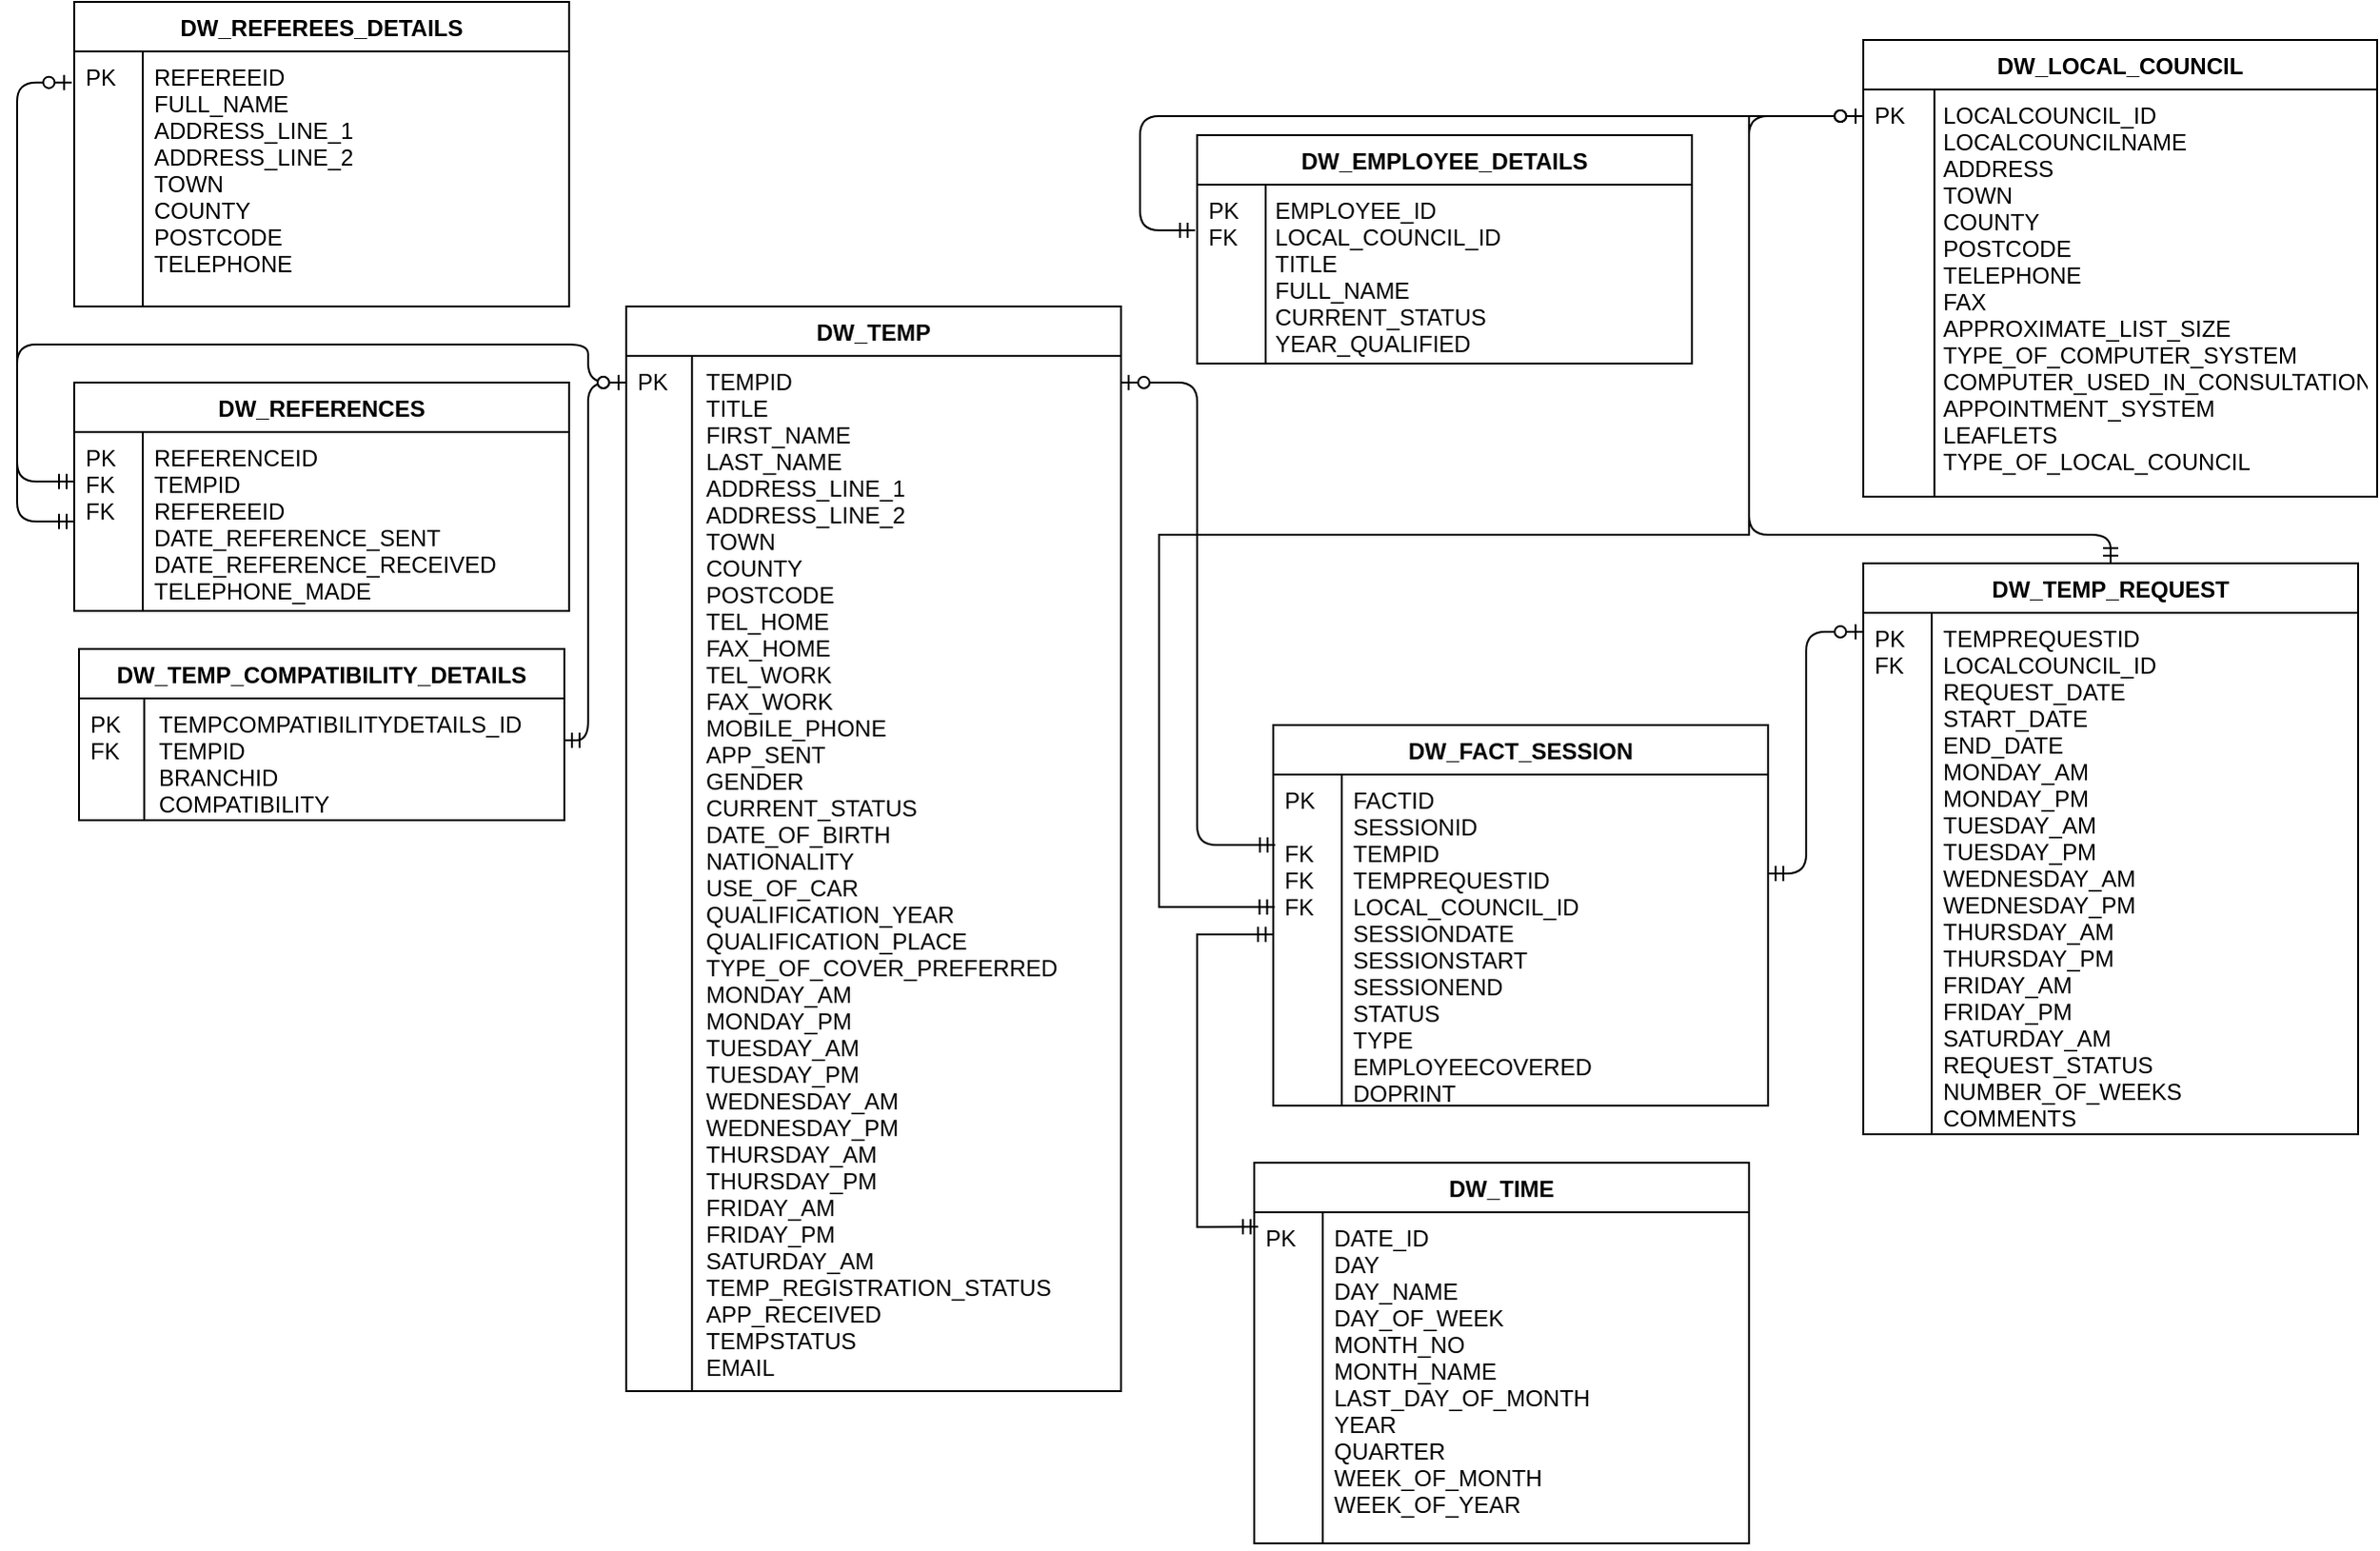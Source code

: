 <mxfile version="12.9.6"><diagram id="C5RBs43oDa-KdzZeNtuy" name="Page-1"><mxGraphModel dx="782" dy="478" grid="1" gridSize="10" guides="1" tooltips="1" connect="1" arrows="1" fold="1" page="1" pageScale="1" pageWidth="827" pageHeight="1169" math="0" shadow="0"><root><mxCell id="WIyWlLk6GJQsqaUBKTNV-0"/><mxCell id="WIyWlLk6GJQsqaUBKTNV-1" parent="WIyWlLk6GJQsqaUBKTNV-0"/><mxCell id="_ytcjGYFlT1w3TPQehdn-51" style="edgeStyle=orthogonalEdgeStyle;rounded=1;orthogonalLoop=1;jettySize=auto;html=1;entryX=0;entryY=0.277;entryDx=0;entryDy=0;entryPerimeter=0;startArrow=ERzeroToOne;startFill=1;endArrow=ERmandOne;endFill=0;" parent="WIyWlLk6GJQsqaUBKTNV-1" source="zkfFHV4jXpPFQw0GAbJ--64" target="_ytcjGYFlT1w3TPQehdn-48" edge="1"><mxGeometry relative="1" as="geometry"><Array as="points"><mxPoint x="380" y="350"/><mxPoint x="380" y="330"/><mxPoint x="80" y="330"/><mxPoint x="80" y="402"/></Array></mxGeometry></mxCell><mxCell id="_ytcjGYFlT1w3TPQehdn-58" style="edgeStyle=orthogonalEdgeStyle;rounded=1;orthogonalLoop=1;jettySize=auto;html=1;startArrow=ERzeroToOne;startFill=1;endArrow=ERmandOne;endFill=0;" parent="WIyWlLk6GJQsqaUBKTNV-1" source="zkfFHV4jXpPFQw0GAbJ--64" edge="1"><mxGeometry relative="1" as="geometry"><Array as="points"><mxPoint x="700" y="350"/><mxPoint x="700" y="593"/></Array><mxPoint x="741" y="593" as="targetPoint"/></mxGeometry></mxCell><mxCell id="zkfFHV4jXpPFQw0GAbJ--64" value="DW_TEMP" style="swimlane;fontStyle=1;childLayout=stackLayout;horizontal=1;startSize=26;horizontalStack=0;resizeParent=1;resizeLast=0;collapsible=1;marginBottom=0;rounded=0;shadow=0;strokeWidth=1;" parent="WIyWlLk6GJQsqaUBKTNV-1" vertex="1"><mxGeometry x="400" y="310" width="260" height="570" as="geometry"><mxRectangle x="260" y="270" width="160" height="26" as="alternateBounds"/></mxGeometry></mxCell><mxCell id="zkfFHV4jXpPFQw0GAbJ--65" value="TEMPID&#10;TITLE&#10;FIRST_NAME&#10;LAST_NAME&#10;ADDRESS_LINE_1&#10;ADDRESS_LINE_2&#10;TOWN&#10;COUNTY&#10;POSTCODE&#10;TEL_HOME&#10;FAX_HOME&#10;TEL_WORK&#10;FAX_WORK&#10;MOBILE_PHONE&#10;APP_SENT&#10;GENDER&#10;CURRENT_STATUS&#10;DATE_OF_BIRTH&#10;NATIONALITY&#10;USE_OF_CAR&#10;QUALIFICATION_YEAR&#10;QUALIFICATION_PLACE&#10;TYPE_OF_COVER_PREFERRED&#10;MONDAY_AM&#10;MONDAY_PM&#10;TUESDAY_AM&#10;TUESDAY_PM&#10;WEDNESDAY_AM&#10;WEDNESDAY_PM&#10;THURSDAY_AM&#10;THURSDAY_PM&#10;FRIDAY_AM&#10;FRIDAY_PM&#10;SATURDAY_AM&#10;TEMP_REGISTRATION_STATUS&#10;APP_RECEIVED&#10;TEMPSTATUS&#10;EMAIL" style="shape=partialRectangle;top=0;left=0;right=0;bottom=1;align=left;verticalAlign=top;fillColor=none;spacingLeft=40;spacingRight=4;overflow=hidden;rotatable=0;points=[[0,0.5],[1,0.5]];portConstraint=eastwest;dropTarget=0;rounded=0;shadow=0;strokeWidth=1;fontStyle=0" parent="zkfFHV4jXpPFQw0GAbJ--64" vertex="1"><mxGeometry y="26" width="260" height="544" as="geometry"/></mxCell><mxCell id="zkfFHV4jXpPFQw0GAbJ--66" value="PK" style="shape=partialRectangle;top=0;left=0;bottom=0;fillColor=none;align=left;verticalAlign=top;spacingLeft=4;spacingRight=4;overflow=hidden;rotatable=0;points=[];portConstraint=eastwest;part=1;" parent="zkfFHV4jXpPFQw0GAbJ--65" vertex="1" connectable="0"><mxGeometry width="34.615" height="544" as="geometry"/></mxCell><mxCell id="_ytcjGYFlT1w3TPQehdn-43" style="edgeStyle=orthogonalEdgeStyle;rounded=1;orthogonalLoop=1;jettySize=auto;html=1;startArrow=ERzeroToOne;startFill=1;endArrow=ERmandOne;endFill=0;" parent="WIyWlLk6GJQsqaUBKTNV-1" source="_ytcjGYFlT1w3TPQehdn-31" edge="1"><mxGeometry relative="1" as="geometry"><Array as="points"><mxPoint x="670" y="210"/><mxPoint x="670" y="270"/><mxPoint x="699" y="270"/></Array><mxPoint x="699" y="270" as="targetPoint"/></mxGeometry></mxCell><mxCell id="_ytcjGYFlT1w3TPQehdn-50" style="edgeStyle=orthogonalEdgeStyle;rounded=1;orthogonalLoop=1;jettySize=auto;html=1;entryX=0;entryY=0.5;entryDx=0;entryDy=0;startArrow=ERzeroToOne;startFill=1;endArrow=ERmandOne;endFill=0;exitX=-0.005;exitY=0.122;exitDx=0;exitDy=0;exitPerimeter=0;" parent="WIyWlLk6GJQsqaUBKTNV-1" source="_ytcjGYFlT1w3TPQehdn-45" target="_ytcjGYFlT1w3TPQehdn-48" edge="1"><mxGeometry relative="1" as="geometry"><Array as="points"><mxPoint x="80" y="192"/><mxPoint x="80" y="423"/></Array></mxGeometry></mxCell><mxCell id="_ytcjGYFlT1w3TPQehdn-62" style="edgeStyle=orthogonalEdgeStyle;rounded=1;orthogonalLoop=1;jettySize=auto;html=1;startArrow=ERmandOne;startFill=0;endArrow=ERzeroToOne;endFill=1;" parent="WIyWlLk6GJQsqaUBKTNV-1" source="_ytcjGYFlT1w3TPQehdn-52" target="_ytcjGYFlT1w3TPQehdn-60" edge="1"><mxGeometry relative="1" as="geometry"><Array as="points"><mxPoint x="1020" y="608"/><mxPoint x="1020" y="481"/></Array></mxGeometry></mxCell><mxCell id="bFIYAozL_KeXhm9AP0Fq-2" style="edgeStyle=orthogonalEdgeStyle;rounded=0;orthogonalLoop=1;jettySize=auto;html=1;startArrow=ERmandOne;startFill=0;endArrow=ERzeroToOne;endFill=1;fontSize=12;exitX=0.003;exitY=0.4;exitDx=0;exitDy=0;exitPerimeter=0;" parent="WIyWlLk6GJQsqaUBKTNV-1" source="_ytcjGYFlT1w3TPQehdn-53" target="_ytcjGYFlT1w3TPQehdn-31" edge="1"><mxGeometry relative="1" as="geometry"><mxPoint x="1040" y="210" as="targetPoint"/><Array as="points"><mxPoint x="680" y="626"/><mxPoint x="680" y="430"/><mxPoint x="990" y="430"/><mxPoint x="990" y="210"/></Array></mxGeometry></mxCell><mxCell id="4mtG1rWoiQHHgrAXgkT6-14" style="edgeStyle=orthogonalEdgeStyle;rounded=0;orthogonalLoop=1;jettySize=auto;html=1;entryX=0.008;entryY=0.044;entryDx=0;entryDy=0;entryPerimeter=0;startArrow=ERmandOne;startFill=0;endArrow=ERmandOne;endFill=0;" edge="1" parent="WIyWlLk6GJQsqaUBKTNV-1" source="_ytcjGYFlT1w3TPQehdn-52" target="4mtG1rWoiQHHgrAXgkT6-12"><mxGeometry relative="1" as="geometry"><Array as="points"><mxPoint x="700" y="640"/><mxPoint x="700" y="794"/></Array></mxGeometry></mxCell><mxCell id="_ytcjGYFlT1w3TPQehdn-52" value="DW_FACT_SESSION" style="swimlane;fontStyle=1;childLayout=stackLayout;horizontal=1;startSize=26;horizontalStack=0;resizeParent=1;resizeLast=0;collapsible=1;marginBottom=0;rounded=0;shadow=0;strokeWidth=1;" parent="WIyWlLk6GJQsqaUBKTNV-1" vertex="1"><mxGeometry x="740" y="530" width="260" height="200" as="geometry"><mxRectangle x="260" y="270" width="160" height="26" as="alternateBounds"/></mxGeometry></mxCell><mxCell id="_ytcjGYFlT1w3TPQehdn-53" value="FACTID&#10;SESSIONID&#10;TEMPID&#10;TEMPREQUESTID&#10;LOCAL_COUNCIL_ID&#10;SESSIONDATE&#10;SESSIONSTART&#10;SESSIONEND&#10;STATUS&#10;TYPE&#10;EMPLOYEECOVERED&#10;DOPRINT" style="shape=partialRectangle;top=0;left=0;right=0;bottom=1;align=left;verticalAlign=top;fillColor=none;spacingLeft=40;spacingRight=4;overflow=hidden;rotatable=0;points=[[0,0.5],[1,0.5]];portConstraint=eastwest;dropTarget=0;rounded=0;shadow=0;strokeWidth=1;fontStyle=0" parent="_ytcjGYFlT1w3TPQehdn-52" vertex="1"><mxGeometry y="26" width="260" height="174" as="geometry"/></mxCell><mxCell id="_ytcjGYFlT1w3TPQehdn-54" value="PK&#10;&#10;FK&#10;FK&#10;FK&#10;&#10;&#10;&#10;&#10;&#10;" style="shape=partialRectangle;top=0;left=0;bottom=0;fillColor=none;align=left;verticalAlign=top;spacingLeft=4;spacingRight=4;overflow=hidden;rotatable=0;points=[];portConstraint=eastwest;part=1;" parent="_ytcjGYFlT1w3TPQehdn-53" vertex="1" connectable="0"><mxGeometry width="36" height="174" as="geometry"/></mxCell><mxCell id="_ytcjGYFlT1w3TPQehdn-63" style="edgeStyle=orthogonalEdgeStyle;rounded=1;orthogonalLoop=1;jettySize=auto;html=1;startArrow=ERmandOne;startFill=0;endArrow=ERzeroToOne;endFill=1;" parent="WIyWlLk6GJQsqaUBKTNV-1" source="_ytcjGYFlT1w3TPQehdn-59" target="_ytcjGYFlT1w3TPQehdn-31" edge="1"><mxGeometry relative="1" as="geometry"><Array as="points"><mxPoint x="1180" y="430"/><mxPoint x="990" y="430"/><mxPoint x="990" y="210"/></Array></mxGeometry></mxCell><mxCell id="_ytcjGYFlT1w3TPQehdn-76" style="edgeStyle=orthogonalEdgeStyle;rounded=1;orthogonalLoop=1;jettySize=auto;html=1;startArrow=ERmandOne;startFill=0;endArrow=ERzeroToOne;endFill=1;" parent="WIyWlLk6GJQsqaUBKTNV-1" source="_ytcjGYFlT1w3TPQehdn-74" target="zkfFHV4jXpPFQw0GAbJ--65" edge="1"><mxGeometry relative="1" as="geometry"><Array as="points"><mxPoint x="380" y="538"/><mxPoint x="380" y="350"/></Array><mxPoint x="390" y="350" as="targetPoint"/></mxGeometry></mxCell><mxCell id="_ytcjGYFlT1w3TPQehdn-59" value="DW_TEMP_REQUEST" style="swimlane;fontStyle=1;childLayout=stackLayout;horizontal=1;startSize=26;horizontalStack=0;resizeParent=1;resizeLast=0;collapsible=1;marginBottom=0;rounded=0;shadow=0;strokeWidth=1;" parent="WIyWlLk6GJQsqaUBKTNV-1" vertex="1"><mxGeometry x="1050" y="445" width="260" height="300" as="geometry"><mxRectangle x="260" y="270" width="160" height="26" as="alternateBounds"/></mxGeometry></mxCell><mxCell id="_ytcjGYFlT1w3TPQehdn-60" value="TEMPREQUESTID&#10;LOCALCOUNCIL_ID&#10;REQUEST_DATE&#10;START_DATE&#10;END_DATE&#10;MONDAY_AM&#10;MONDAY_PM&#10;TUESDAY_AM&#10;TUESDAY_PM&#10;WEDNESDAY_AM&#10;WEDNESDAY_PM&#10;THURSDAY_AM&#10;THURSDAY_PM&#10;FRIDAY_AM&#10;FRIDAY_PM&#10;SATURDAY_AM&#10;REQUEST_STATUS&#10;NUMBER_OF_WEEKS&#10;COMMENTS" style="shape=partialRectangle;top=0;left=0;right=0;bottom=1;align=left;verticalAlign=top;fillColor=none;spacingLeft=40;spacingRight=4;overflow=hidden;rotatable=0;points=[[0,0.5],[1,0.5]];portConstraint=eastwest;dropTarget=0;rounded=0;shadow=0;strokeWidth=1;fontStyle=0" parent="_ytcjGYFlT1w3TPQehdn-59" vertex="1"><mxGeometry y="26" width="260" height="274" as="geometry"/></mxCell><mxCell id="_ytcjGYFlT1w3TPQehdn-61" value="PK&#10;FK&#10;&#10;&#10;&#10;&#10;&#10;&#10;&#10;&#10;&#10;&#10;&#10;&#10;&#10;&#10;&#10;" style="shape=partialRectangle;top=0;left=0;bottom=0;fillColor=none;align=left;verticalAlign=top;spacingLeft=4;spacingRight=4;overflow=hidden;rotatable=0;points=[];portConstraint=eastwest;part=1;" parent="_ytcjGYFlT1w3TPQehdn-60" vertex="1" connectable="0"><mxGeometry width="36" height="274" as="geometry"/></mxCell><mxCell id="_ytcjGYFlT1w3TPQehdn-30" value="DW_LOCAL_COUNCIL" style="swimlane;fontStyle=1;childLayout=stackLayout;horizontal=1;startSize=26;horizontalStack=0;resizeParent=1;resizeLast=0;collapsible=1;marginBottom=0;rounded=0;shadow=0;strokeWidth=1;" parent="WIyWlLk6GJQsqaUBKTNV-1" vertex="1"><mxGeometry x="1050" y="170" width="270" height="240" as="geometry"><mxRectangle x="260" y="270" width="160" height="26" as="alternateBounds"/></mxGeometry></mxCell><mxCell id="_ytcjGYFlT1w3TPQehdn-31" value="LOCALCOUNCIL_ID&#10;LOCALCOUNCILNAME&#10;ADDRESS&#10;TOWN&#10;COUNTY&#10;POSTCODE&#10;TELEPHONE&#10;FAX&#10;APPROXIMATE_LIST_SIZE&#10;TYPE_OF_COMPUTER_SYSTEM&#10;COMPUTER_USED_IN_CONSULTATIONS&#10;APPOINTMENT_SYSTEM&#10;LEAFLETS&#10;TYPE_OF_LOCAL_COUNCIL" style="shape=partialRectangle;top=0;left=0;right=0;bottom=1;align=left;verticalAlign=top;fillColor=none;spacingLeft=40;spacingRight=4;overflow=hidden;rotatable=0;points=[[0,0.5],[1,0.5]];portConstraint=eastwest;dropTarget=0;rounded=0;shadow=0;strokeWidth=1;fontStyle=0" parent="_ytcjGYFlT1w3TPQehdn-30" vertex="1"><mxGeometry y="26" width="270" height="214" as="geometry"/></mxCell><mxCell id="_ytcjGYFlT1w3TPQehdn-32" value="PK&#10;&#10;&#10;&#10;&#10;&#10;&#10;&#10;&#10;&#10;&#10;&#10;&#10;&#10;&#10;&#10;" style="shape=partialRectangle;top=0;left=0;bottom=0;fillColor=none;align=left;verticalAlign=top;spacingLeft=4;spacingRight=4;overflow=hidden;rotatable=0;points=[];portConstraint=eastwest;part=1;" parent="_ytcjGYFlT1w3TPQehdn-31" vertex="1" connectable="0"><mxGeometry width="37.385" height="214" as="geometry"/></mxCell><mxCell id="_ytcjGYFlT1w3TPQehdn-25" value="DW_EMPLOYEE_DETAILS" style="swimlane;fontStyle=1;childLayout=stackLayout;horizontal=1;startSize=26;horizontalStack=0;resizeParent=1;resizeLast=0;collapsible=1;marginBottom=0;rounded=0;shadow=0;strokeWidth=1;" parent="WIyWlLk6GJQsqaUBKTNV-1" vertex="1"><mxGeometry x="700" y="220" width="260" height="120" as="geometry"><mxRectangle x="260" y="270" width="160" height="26" as="alternateBounds"/></mxGeometry></mxCell><mxCell id="_ytcjGYFlT1w3TPQehdn-26" value="EMPLOYEE_ID&#10;LOCAL_COUNCIL_ID&#10;TITLE&#10;FULL_NAME&#10;CURRENT_STATUS&#10;YEAR_QUALIFIED" style="shape=partialRectangle;top=0;left=0;right=0;bottom=1;align=left;verticalAlign=top;fillColor=none;spacingLeft=39;spacingRight=4;overflow=hidden;rotatable=0;points=[[0,0.5],[1,0.5]];portConstraint=eastwest;dropTarget=0;rounded=0;shadow=0;strokeWidth=1;fontStyle=0;fontSize=12;" parent="_ytcjGYFlT1w3TPQehdn-25" vertex="1"><mxGeometry y="26" width="260" height="94" as="geometry"/></mxCell><mxCell id="_ytcjGYFlT1w3TPQehdn-27" value="PK&#10;FK&#10;&#10;&#10;&#10;&#10;&#10;&#10;&#10;" style="shape=partialRectangle;top=0;left=0;bottom=0;fillColor=none;align=left;verticalAlign=top;spacingLeft=4;spacingRight=4;overflow=hidden;rotatable=0;points=[];portConstraint=eastwest;part=1;" parent="_ytcjGYFlT1w3TPQehdn-26" vertex="1" connectable="0"><mxGeometry width="36" height="94" as="geometry"/></mxCell><mxCell id="_ytcjGYFlT1w3TPQehdn-47" value="DW_REFERENCES" style="swimlane;fontStyle=1;childLayout=stackLayout;horizontal=1;startSize=26;horizontalStack=0;resizeParent=1;resizeLast=0;collapsible=1;marginBottom=0;rounded=0;shadow=0;strokeWidth=1;" parent="WIyWlLk6GJQsqaUBKTNV-1" vertex="1"><mxGeometry x="110" y="350" width="260" height="120" as="geometry"><mxRectangle x="260" y="270" width="160" height="26" as="alternateBounds"/></mxGeometry></mxCell><mxCell id="_ytcjGYFlT1w3TPQehdn-48" value="REFERENCEID&#10;TEMPID&#10;REFEREEID&#10;DATE_REFERENCE_SENT&#10;DATE_REFERENCE_RECEIVED&#10;TELEPHONE_MADE" style="shape=partialRectangle;top=0;left=0;right=0;bottom=1;align=left;verticalAlign=top;fillColor=none;spacingLeft=40;spacingRight=4;overflow=hidden;rotatable=0;points=[[0,0.5],[1,0.5]];portConstraint=eastwest;dropTarget=0;rounded=0;shadow=0;strokeWidth=1;fontStyle=0" parent="_ytcjGYFlT1w3TPQehdn-47" vertex="1"><mxGeometry y="26" width="260" height="94" as="geometry"/></mxCell><mxCell id="_ytcjGYFlT1w3TPQehdn-49" value="PK&#10;FK&#10;FK&#10;&#10;&#10;&#10;" style="shape=partialRectangle;top=0;left=0;bottom=0;fillColor=none;align=left;verticalAlign=top;spacingLeft=4;spacingRight=4;overflow=hidden;rotatable=0;points=[];portConstraint=eastwest;part=1;" parent="_ytcjGYFlT1w3TPQehdn-48" vertex="1" connectable="0"><mxGeometry width="36" height="94" as="geometry"/></mxCell><mxCell id="_ytcjGYFlT1w3TPQehdn-44" value="DW_REFEREES_DETAILS" style="swimlane;fontStyle=1;childLayout=stackLayout;horizontal=1;startSize=26;horizontalStack=0;resizeParent=1;resizeLast=0;collapsible=1;marginBottom=0;rounded=0;shadow=0;strokeWidth=1;" parent="WIyWlLk6GJQsqaUBKTNV-1" vertex="1"><mxGeometry x="110" y="150" width="260" height="160" as="geometry"><mxRectangle x="260" y="270" width="160" height="26" as="alternateBounds"/></mxGeometry></mxCell><mxCell id="_ytcjGYFlT1w3TPQehdn-45" value="REFEREEID&#10;FULL_NAME&#10;ADDRESS_LINE_1&#10;ADDRESS_LINE_2&#10;TOWN&#10;COUNTY&#10;POSTCODE&#10;TELEPHONE" style="shape=partialRectangle;top=0;left=0;right=0;bottom=1;align=left;verticalAlign=top;fillColor=none;spacingLeft=40;spacingRight=4;overflow=hidden;rotatable=0;points=[[0,0.5],[1,0.5]];portConstraint=eastwest;dropTarget=0;rounded=0;shadow=0;strokeWidth=1;fontStyle=0" parent="_ytcjGYFlT1w3TPQehdn-44" vertex="1"><mxGeometry y="26" width="260" height="134" as="geometry"/></mxCell><mxCell id="_ytcjGYFlT1w3TPQehdn-46" value="PK&#10;&#10;&#10;&#10;&#10;" style="shape=partialRectangle;top=0;left=0;bottom=0;fillColor=none;align=left;verticalAlign=top;spacingLeft=4;spacingRight=4;overflow=hidden;rotatable=0;points=[];portConstraint=eastwest;part=1;" parent="_ytcjGYFlT1w3TPQehdn-45" vertex="1" connectable="0"><mxGeometry width="36" height="134" as="geometry"/></mxCell><mxCell id="_ytcjGYFlT1w3TPQehdn-73" value="DW_TEMP_COMPATIBILITY_DETAILS" style="swimlane;fontStyle=1;childLayout=stackLayout;horizontal=1;startSize=26;horizontalStack=0;resizeParent=1;resizeLast=0;collapsible=1;marginBottom=0;rounded=0;shadow=0;strokeWidth=1;" parent="WIyWlLk6GJQsqaUBKTNV-1" vertex="1"><mxGeometry x="112.5" y="490" width="255" height="90" as="geometry"><mxRectangle x="260" y="80" width="160" height="26" as="alternateBounds"/></mxGeometry></mxCell><mxCell id="_ytcjGYFlT1w3TPQehdn-74" value="TEMPCOMPATIBILITYDETAILS_ID&#10;TEMPID&#10;BRANCHID&#10;COMPATIBILITY" style="shape=partialRectangle;top=0;left=0;right=0;bottom=1;align=left;verticalAlign=top;fillColor=none;spacingLeft=40;spacingRight=4;overflow=hidden;rotatable=0;points=[[0,0.5],[1,0.5]];portConstraint=eastwest;dropTarget=0;rounded=0;shadow=0;strokeWidth=1;fontStyle=0" parent="_ytcjGYFlT1w3TPQehdn-73" vertex="1"><mxGeometry y="26" width="255" height="64" as="geometry"/></mxCell><mxCell id="_ytcjGYFlT1w3TPQehdn-75" value="PK&#10;FK" style="shape=partialRectangle;top=0;left=0;bottom=0;fillColor=none;align=left;verticalAlign=top;spacingLeft=4;spacingRight=4;overflow=hidden;rotatable=0;points=[];portConstraint=eastwest;part=1;" parent="_ytcjGYFlT1w3TPQehdn-74" vertex="1" connectable="0"><mxGeometry width="34.275" height="64" as="geometry"/></mxCell><mxCell id="4mtG1rWoiQHHgrAXgkT6-11" value="DW_TIME" style="swimlane;fontStyle=1;childLayout=stackLayout;horizontal=1;startSize=26;horizontalStack=0;resizeParent=1;resizeLast=0;collapsible=1;marginBottom=0;rounded=0;shadow=0;strokeWidth=1;" vertex="1" parent="WIyWlLk6GJQsqaUBKTNV-1"><mxGeometry x="730" y="760" width="260" height="200" as="geometry"><mxRectangle x="260" y="270" width="160" height="26" as="alternateBounds"/></mxGeometry></mxCell><mxCell id="4mtG1rWoiQHHgrAXgkT6-12" value="DATE_ID&#10;DAY&#10;DAY_NAME&#10;DAY_OF_WEEK&#10;MONTH_NO&#10;MONTH_NAME&#10;LAST_DAY_OF_MONTH&#10;YEAR&#10;QUARTER&#10;WEEK_OF_MONTH&#10;WEEK_OF_YEAR" style="shape=partialRectangle;top=0;left=0;right=0;bottom=1;align=left;verticalAlign=top;fillColor=none;spacingLeft=40;spacingRight=4;overflow=hidden;rotatable=0;points=[[0,0.5],[1,0.5]];portConstraint=eastwest;dropTarget=0;rounded=0;shadow=0;strokeWidth=1;fontStyle=0" vertex="1" parent="4mtG1rWoiQHHgrAXgkT6-11"><mxGeometry y="26" width="260" height="174" as="geometry"/></mxCell><mxCell id="4mtG1rWoiQHHgrAXgkT6-13" value="PK&#10;&#10;&#10;&#10;&#10;&#10;&#10;" style="shape=partialRectangle;top=0;left=0;bottom=0;fillColor=none;align=left;verticalAlign=top;spacingLeft=4;spacingRight=4;overflow=hidden;rotatable=0;points=[];portConstraint=eastwest;part=1;" vertex="1" connectable="0" parent="4mtG1rWoiQHHgrAXgkT6-12"><mxGeometry width="36" height="174" as="geometry"/></mxCell></root></mxGraphModel></diagram></mxfile>